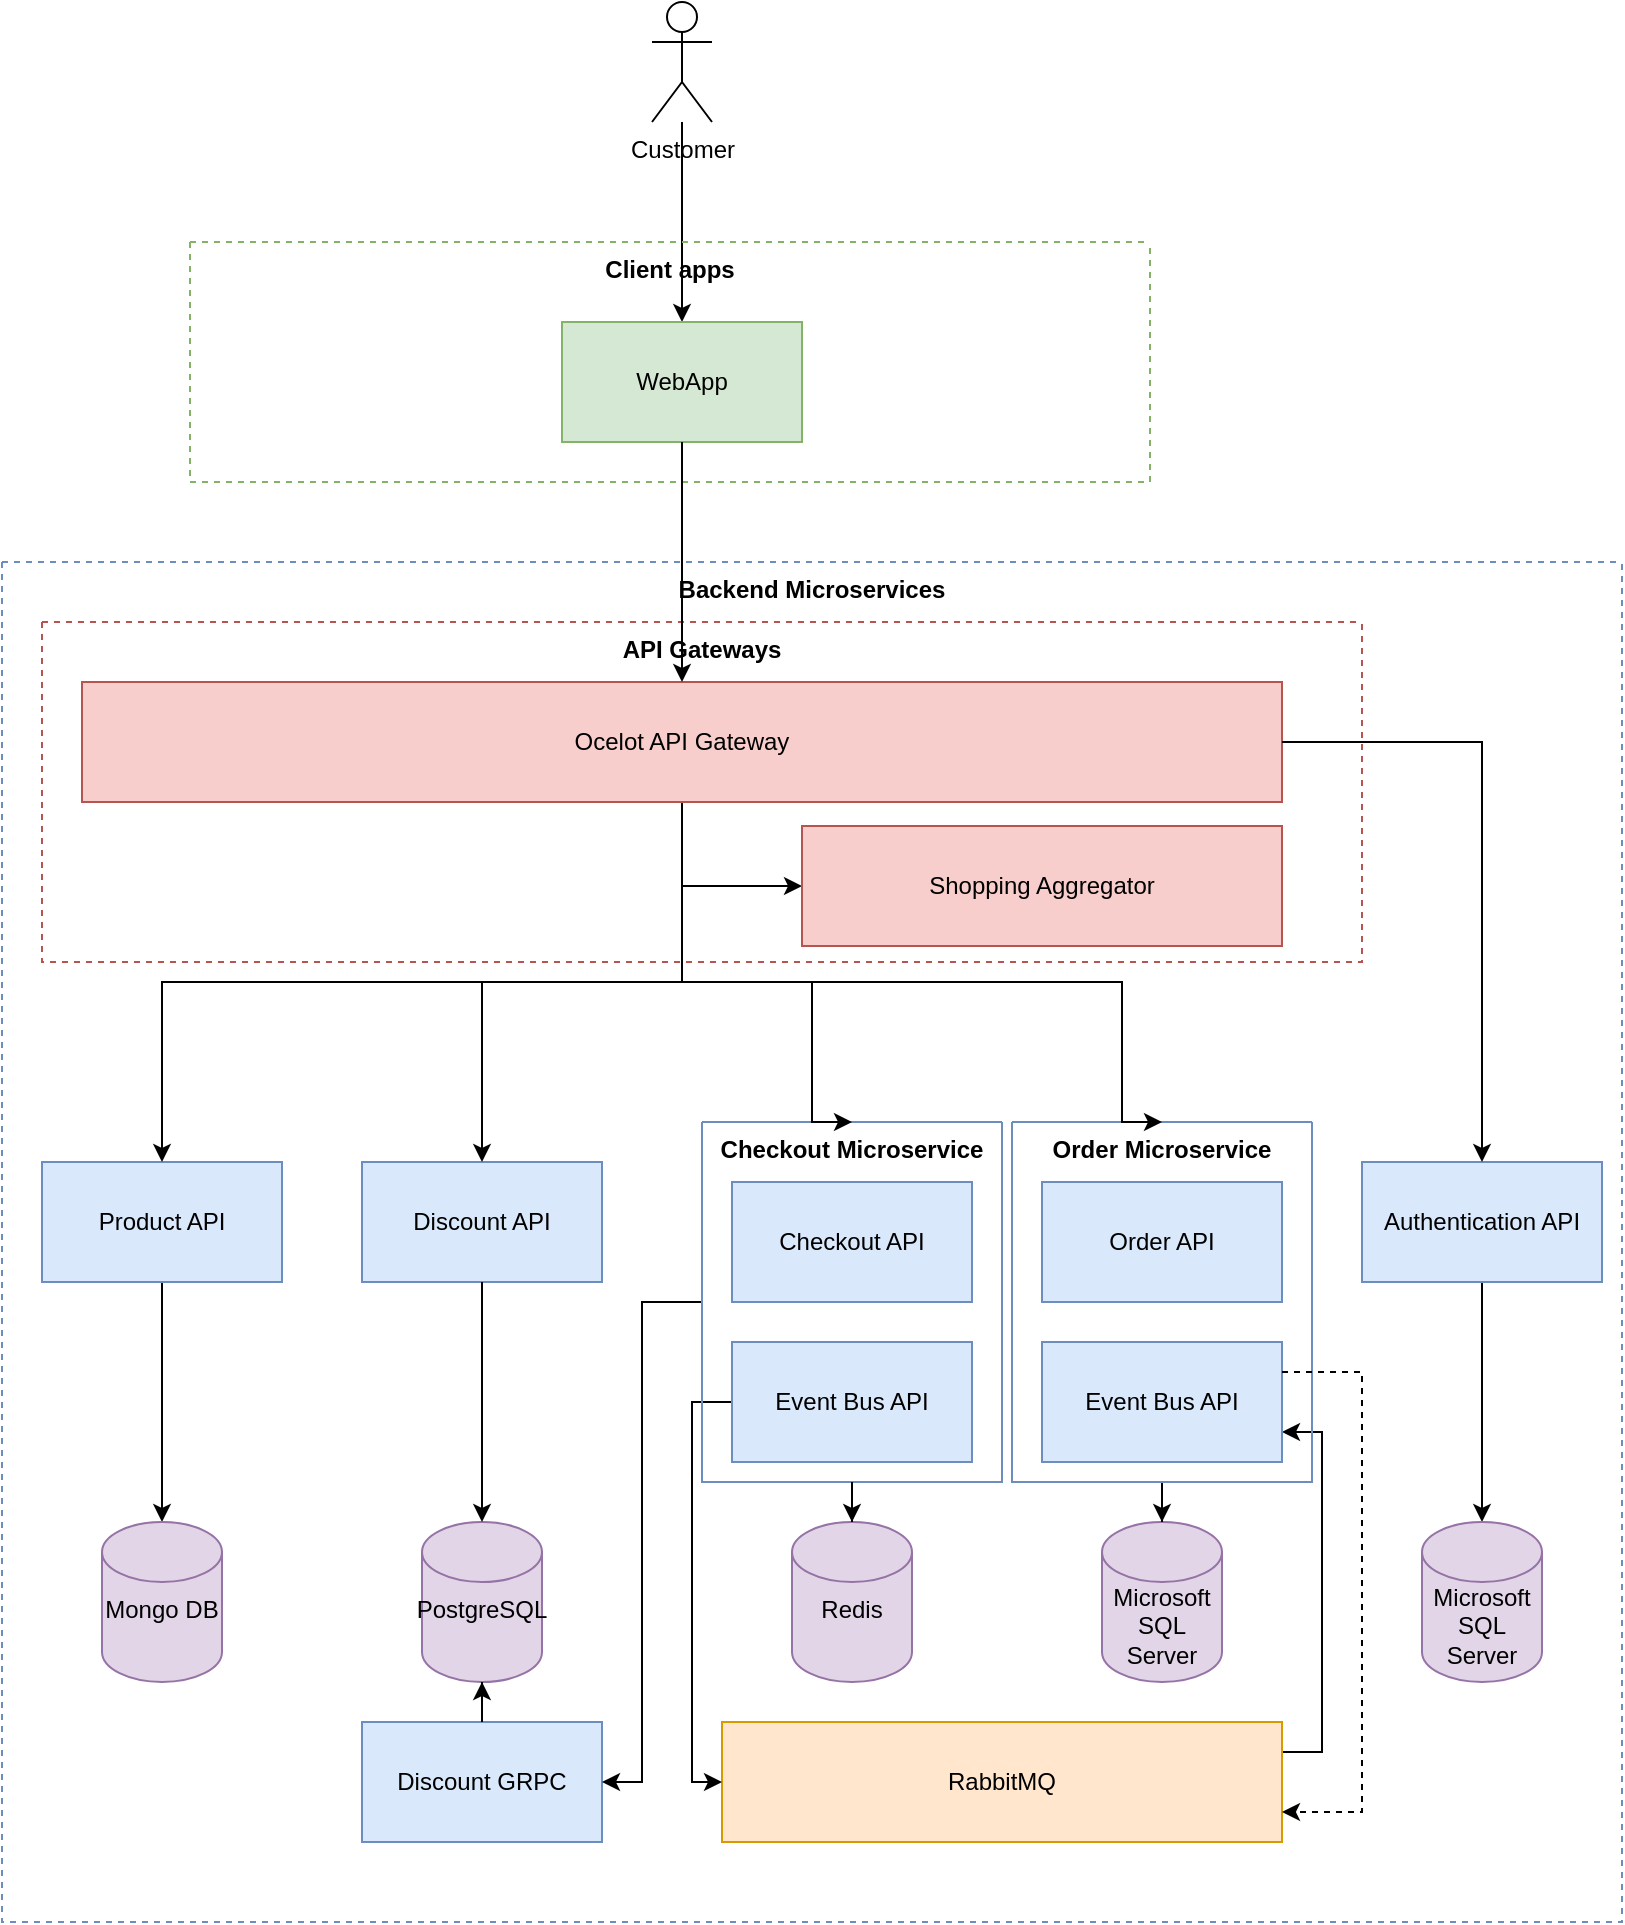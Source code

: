 <mxfile version="22.1.7" type="device">
  <diagram name="Stránka-1" id="DzTBPf2NQRedmn60WAQ7">
    <mxGraphModel dx="1434" dy="827" grid="1" gridSize="10" guides="1" tooltips="1" connect="1" arrows="1" fold="1" page="1" pageScale="1" pageWidth="827" pageHeight="1169" math="0" shadow="0">
      <root>
        <mxCell id="0" />
        <mxCell id="1" parent="0" />
        <mxCell id="-1gSV8o8hZyayR8LGRSl-37" style="edgeStyle=orthogonalEdgeStyle;rounded=0;orthogonalLoop=1;jettySize=auto;html=1;" parent="1" source="-1gSV8o8hZyayR8LGRSl-1" target="-1gSV8o8hZyayR8LGRSl-6" edge="1">
          <mxGeometry relative="1" as="geometry" />
        </mxCell>
        <mxCell id="-1gSV8o8hZyayR8LGRSl-1" value="Customer" style="shape=umlActor;verticalLabelPosition=bottom;verticalAlign=top;html=1;outlineConnect=0;rounded=0;" parent="1" vertex="1">
          <mxGeometry x="335" y="40" width="30" height="60" as="geometry" />
        </mxCell>
        <mxCell id="-1gSV8o8hZyayR8LGRSl-5" value="Client apps" style="swimlane;startSize=0;verticalAlign=top;fillColor=#d5e8d4;strokeColor=#82b366;rounded=0;dashed=1;" parent="1" vertex="1">
          <mxGeometry x="104" y="160" width="480" height="120" as="geometry" />
        </mxCell>
        <mxCell id="-1gSV8o8hZyayR8LGRSl-6" value="WebApp" style="rounded=0;whiteSpace=wrap;html=1;fillColor=#d5e8d4;strokeColor=#82b366;" parent="-1gSV8o8hZyayR8LGRSl-5" vertex="1">
          <mxGeometry x="186" y="40" width="120" height="60" as="geometry" />
        </mxCell>
        <mxCell id="-1gSV8o8hZyayR8LGRSl-10" value="Backend Microservices" style="swimlane;startSize=0;verticalAlign=top;fillColor=#dae8fc;strokeColor=#6c8ebf;rounded=0;dashed=1;" parent="1" vertex="1">
          <mxGeometry x="10" y="320" width="810" height="680" as="geometry" />
        </mxCell>
        <mxCell id="-1gSV8o8hZyayR8LGRSl-31" style="edgeStyle=orthogonalEdgeStyle;rounded=0;orthogonalLoop=1;jettySize=auto;html=1;" parent="-1gSV8o8hZyayR8LGRSl-10" source="-1gSV8o8hZyayR8LGRSl-11" target="-1gSV8o8hZyayR8LGRSl-20" edge="1">
          <mxGeometry relative="1" as="geometry" />
        </mxCell>
        <mxCell id="-1gSV8o8hZyayR8LGRSl-11" value="Product API" style="rounded=0;whiteSpace=wrap;html=1;fillColor=#dae8fc;strokeColor=#6c8ebf;" parent="-1gSV8o8hZyayR8LGRSl-10" vertex="1">
          <mxGeometry x="20" y="300" width="120" height="60" as="geometry" />
        </mxCell>
        <mxCell id="-1gSV8o8hZyayR8LGRSl-27" style="edgeStyle=orthogonalEdgeStyle;rounded=0;orthogonalLoop=1;jettySize=auto;html=1;" parent="-1gSV8o8hZyayR8LGRSl-10" source="-1gSV8o8hZyayR8LGRSl-17" target="-1gSV8o8hZyayR8LGRSl-11" edge="1">
          <mxGeometry relative="1" as="geometry" />
        </mxCell>
        <mxCell id="-1gSV8o8hZyayR8LGRSl-50" style="edgeStyle=orthogonalEdgeStyle;rounded=0;orthogonalLoop=1;jettySize=auto;html=1;entryX=1;entryY=0.75;entryDx=0;entryDy=0;exitX=1;exitY=0.25;exitDx=0;exitDy=0;" parent="-1gSV8o8hZyayR8LGRSl-10" source="-1gSV8o8hZyayR8LGRSl-19" target="-1gSV8o8hZyayR8LGRSl-42" edge="1">
          <mxGeometry relative="1" as="geometry" />
        </mxCell>
        <mxCell id="-1gSV8o8hZyayR8LGRSl-19" value="RabbitMQ" style="rounded=0;whiteSpace=wrap;html=1;fillColor=#ffe6cc;strokeColor=#d79b00;" parent="-1gSV8o8hZyayR8LGRSl-10" vertex="1">
          <mxGeometry x="360" y="580" width="280" height="60" as="geometry" />
        </mxCell>
        <mxCell id="-1gSV8o8hZyayR8LGRSl-20" value="Mongo DB" style="shape=cylinder3;whiteSpace=wrap;html=1;boundedLbl=1;backgroundOutline=1;size=15;fillColor=#e1d5e7;strokeColor=#9673a6;verticalAlign=top;rounded=0;" parent="-1gSV8o8hZyayR8LGRSl-10" vertex="1">
          <mxGeometry x="50" y="480" width="60" height="80" as="geometry" />
        </mxCell>
        <mxCell id="-1gSV8o8hZyayR8LGRSl-22" value="Redis" style="shape=cylinder3;whiteSpace=wrap;html=1;boundedLbl=1;backgroundOutline=1;size=15;fillColor=#e1d5e7;strokeColor=#9673a6;verticalAlign=top;rounded=0;" parent="-1gSV8o8hZyayR8LGRSl-10" vertex="1">
          <mxGeometry x="395" y="480" width="60" height="80" as="geometry" />
        </mxCell>
        <mxCell id="-1gSV8o8hZyayR8LGRSl-23" value="Microsoft SQL Server" style="shape=cylinder3;whiteSpace=wrap;html=1;boundedLbl=1;backgroundOutline=1;size=15;fillColor=#e1d5e7;strokeColor=#9673a6;verticalAlign=bottom;rounded=0;" parent="-1gSV8o8hZyayR8LGRSl-10" vertex="1">
          <mxGeometry x="550" y="480" width="60" height="80" as="geometry" />
        </mxCell>
        <mxCell id="-1gSV8o8hZyayR8LGRSl-12" value="Discount API" style="rounded=0;whiteSpace=wrap;html=1;fillColor=#dae8fc;strokeColor=#6c8ebf;" parent="-1gSV8o8hZyayR8LGRSl-10" vertex="1">
          <mxGeometry x="180" y="300" width="120" height="60" as="geometry" />
        </mxCell>
        <mxCell id="-1gSV8o8hZyayR8LGRSl-26" style="edgeStyle=orthogonalEdgeStyle;rounded=0;orthogonalLoop=1;jettySize=auto;html=1;" parent="-1gSV8o8hZyayR8LGRSl-10" source="-1gSV8o8hZyayR8LGRSl-17" target="-1gSV8o8hZyayR8LGRSl-12" edge="1">
          <mxGeometry relative="1" as="geometry" />
        </mxCell>
        <mxCell id="-1gSV8o8hZyayR8LGRSl-13" value="Discount GRPC" style="rounded=0;whiteSpace=wrap;html=1;fillColor=#dae8fc;strokeColor=#6c8ebf;" parent="-1gSV8o8hZyayR8LGRSl-10" vertex="1">
          <mxGeometry x="180" y="580" width="120" height="60" as="geometry" />
        </mxCell>
        <mxCell id="-1gSV8o8hZyayR8LGRSl-21" value="PostgreSQL" style="shape=cylinder3;whiteSpace=wrap;html=1;boundedLbl=1;backgroundOutline=1;size=15;fillColor=#e1d5e7;strokeColor=#9673a6;verticalAlign=top;rounded=0;" parent="-1gSV8o8hZyayR8LGRSl-10" vertex="1">
          <mxGeometry x="210" y="480" width="60" height="80" as="geometry" />
        </mxCell>
        <mxCell id="-1gSV8o8hZyayR8LGRSl-30" style="edgeStyle=orthogonalEdgeStyle;rounded=0;orthogonalLoop=1;jettySize=auto;html=1;" parent="-1gSV8o8hZyayR8LGRSl-10" source="-1gSV8o8hZyayR8LGRSl-12" target="-1gSV8o8hZyayR8LGRSl-21" edge="1">
          <mxGeometry relative="1" as="geometry" />
        </mxCell>
        <mxCell id="-1gSV8o8hZyayR8LGRSl-34" style="edgeStyle=orthogonalEdgeStyle;rounded=0;orthogonalLoop=1;jettySize=auto;html=1;" parent="-1gSV8o8hZyayR8LGRSl-10" source="-1gSV8o8hZyayR8LGRSl-13" target="-1gSV8o8hZyayR8LGRSl-21" edge="1">
          <mxGeometry relative="1" as="geometry" />
        </mxCell>
        <mxCell id="-1gSV8o8hZyayR8LGRSl-49" style="edgeStyle=orthogonalEdgeStyle;rounded=0;orthogonalLoop=1;jettySize=auto;html=1;entryX=0;entryY=0.5;entryDx=0;entryDy=0;exitX=0;exitY=0.5;exitDx=0;exitDy=0;" parent="-1gSV8o8hZyayR8LGRSl-10" source="-1gSV8o8hZyayR8LGRSl-40" target="-1gSV8o8hZyayR8LGRSl-19" edge="1">
          <mxGeometry relative="1" as="geometry" />
        </mxCell>
        <mxCell id="-1gSV8o8hZyayR8LGRSl-52" style="edgeStyle=orthogonalEdgeStyle;orthogonalLoop=1;jettySize=auto;html=1;entryX=1;entryY=0.5;entryDx=0;entryDy=0;rounded=0;" parent="-1gSV8o8hZyayR8LGRSl-10" source="-1gSV8o8hZyayR8LGRSl-45" target="-1gSV8o8hZyayR8LGRSl-13" edge="1">
          <mxGeometry relative="1" as="geometry">
            <Array as="points">
              <mxPoint x="320" y="370" />
              <mxPoint x="320" y="610" />
            </Array>
          </mxGeometry>
        </mxCell>
        <mxCell id="-1gSV8o8hZyayR8LGRSl-45" value="Checkout Microservice" style="swimlane;startSize=0;verticalAlign=top;fillColor=#dae8fc;strokeColor=#6c8ebf;rounded=0;" parent="-1gSV8o8hZyayR8LGRSl-10" vertex="1">
          <mxGeometry x="350" y="280" width="150" height="180" as="geometry" />
        </mxCell>
        <mxCell id="-1gSV8o8hZyayR8LGRSl-15" value="Checkout API" style="rounded=0;whiteSpace=wrap;html=1;fillColor=#dae8fc;strokeColor=#6c8ebf;" parent="-1gSV8o8hZyayR8LGRSl-45" vertex="1">
          <mxGeometry x="15" y="30" width="120" height="60" as="geometry" />
        </mxCell>
        <mxCell id="-1gSV8o8hZyayR8LGRSl-40" value="Event Bus API" style="rounded=0;whiteSpace=wrap;html=1;fillColor=#dae8fc;strokeColor=#6c8ebf;" parent="-1gSV8o8hZyayR8LGRSl-45" vertex="1">
          <mxGeometry x="15" y="110" width="120" height="60" as="geometry" />
        </mxCell>
        <mxCell id="-1gSV8o8hZyayR8LGRSl-28" style="rounded=0;orthogonalLoop=1;jettySize=auto;html=1;entryX=0.5;entryY=0;entryDx=0;entryDy=0;edgeStyle=orthogonalEdgeStyle;" parent="-1gSV8o8hZyayR8LGRSl-10" source="-1gSV8o8hZyayR8LGRSl-17" target="-1gSV8o8hZyayR8LGRSl-45" edge="1">
          <mxGeometry relative="1" as="geometry">
            <Array as="points">
              <mxPoint x="340" y="210" />
              <mxPoint x="405" y="210" />
            </Array>
          </mxGeometry>
        </mxCell>
        <mxCell id="-1gSV8o8hZyayR8LGRSl-48" style="edgeStyle=orthogonalEdgeStyle;rounded=0;orthogonalLoop=1;jettySize=auto;html=1;" parent="-1gSV8o8hZyayR8LGRSl-10" source="-1gSV8o8hZyayR8LGRSl-46" target="-1gSV8o8hZyayR8LGRSl-23" edge="1">
          <mxGeometry relative="1" as="geometry" />
        </mxCell>
        <mxCell id="-1gSV8o8hZyayR8LGRSl-46" value="Order Microservice" style="swimlane;startSize=0;verticalAlign=top;fillColor=#dae8fc;strokeColor=#6c8ebf;rounded=0;" parent="-1gSV8o8hZyayR8LGRSl-10" vertex="1">
          <mxGeometry x="505" y="280" width="150" height="180" as="geometry" />
        </mxCell>
        <mxCell id="-1gSV8o8hZyayR8LGRSl-16" value="Order API" style="rounded=0;whiteSpace=wrap;html=1;fillColor=#dae8fc;strokeColor=#6c8ebf;" parent="-1gSV8o8hZyayR8LGRSl-46" vertex="1">
          <mxGeometry x="15" y="30" width="120" height="60" as="geometry" />
        </mxCell>
        <mxCell id="-1gSV8o8hZyayR8LGRSl-42" value="Event Bus API" style="rounded=0;whiteSpace=wrap;html=1;fillColor=#dae8fc;strokeColor=#6c8ebf;" parent="-1gSV8o8hZyayR8LGRSl-46" vertex="1">
          <mxGeometry x="15" y="110" width="120" height="60" as="geometry" />
        </mxCell>
        <mxCell id="-1gSV8o8hZyayR8LGRSl-29" style="edgeStyle=orthogonalEdgeStyle;rounded=0;orthogonalLoop=1;jettySize=auto;html=1;entryX=0.5;entryY=0;entryDx=0;entryDy=0;" parent="-1gSV8o8hZyayR8LGRSl-10" source="-1gSV8o8hZyayR8LGRSl-17" target="-1gSV8o8hZyayR8LGRSl-46" edge="1">
          <mxGeometry relative="1" as="geometry">
            <mxPoint x="580" y="280" as="targetPoint" />
            <Array as="points">
              <mxPoint x="340" y="210" />
              <mxPoint x="560" y="210" />
            </Array>
          </mxGeometry>
        </mxCell>
        <mxCell id="-1gSV8o8hZyayR8LGRSl-47" style="edgeStyle=orthogonalEdgeStyle;rounded=0;orthogonalLoop=1;jettySize=auto;html=1;entryX=0.5;entryY=0;entryDx=0;entryDy=0;entryPerimeter=0;" parent="-1gSV8o8hZyayR8LGRSl-10" source="-1gSV8o8hZyayR8LGRSl-45" target="-1gSV8o8hZyayR8LGRSl-22" edge="1">
          <mxGeometry relative="1" as="geometry" />
        </mxCell>
        <mxCell id="-1gSV8o8hZyayR8LGRSl-51" style="edgeStyle=orthogonalEdgeStyle;rounded=0;orthogonalLoop=1;jettySize=auto;html=1;entryX=1;entryY=0.75;entryDx=0;entryDy=0;exitX=1;exitY=0.25;exitDx=0;exitDy=0;dashed=1;" parent="-1gSV8o8hZyayR8LGRSl-10" source="-1gSV8o8hZyayR8LGRSl-42" target="-1gSV8o8hZyayR8LGRSl-19" edge="1">
          <mxGeometry relative="1" as="geometry">
            <Array as="points">
              <mxPoint x="680" y="405" />
              <mxPoint x="680" y="625" />
            </Array>
          </mxGeometry>
        </mxCell>
        <mxCell id="-1gSV8o8hZyayR8LGRSl-55" value="API Gateways" style="swimlane;startSize=0;fillColor=#f8cecc;strokeColor=#b85450;dashed=1;verticalAlign=top;rounded=0;" parent="-1gSV8o8hZyayR8LGRSl-10" vertex="1">
          <mxGeometry x="20" y="30" width="660" height="170" as="geometry" />
        </mxCell>
        <mxCell id="-1gSV8o8hZyayR8LGRSl-57" style="edgeStyle=orthogonalEdgeStyle;orthogonalLoop=1;jettySize=auto;html=1;entryX=0;entryY=0.5;entryDx=0;entryDy=0;rounded=0;" parent="-1gSV8o8hZyayR8LGRSl-55" source="-1gSV8o8hZyayR8LGRSl-17" target="-1gSV8o8hZyayR8LGRSl-18" edge="1">
          <mxGeometry relative="1" as="geometry" />
        </mxCell>
        <mxCell id="-1gSV8o8hZyayR8LGRSl-17" value="Ocelot API Gateway" style="rounded=0;whiteSpace=wrap;html=1;fillColor=#f8cecc;strokeColor=#b85450;" parent="-1gSV8o8hZyayR8LGRSl-55" vertex="1">
          <mxGeometry x="20" y="30" width="600" height="60" as="geometry" />
        </mxCell>
        <mxCell id="-1gSV8o8hZyayR8LGRSl-18" value="Shopping Aggregator" style="rounded=0;whiteSpace=wrap;html=1;fillColor=#f8cecc;strokeColor=#b85450;" parent="-1gSV8o8hZyayR8LGRSl-55" vertex="1">
          <mxGeometry x="380" y="102" width="240" height="60" as="geometry" />
        </mxCell>
        <mxCell id="1N-GyS-ibqB0ALGiF-8u-3" style="edgeStyle=orthogonalEdgeStyle;rounded=0;orthogonalLoop=1;jettySize=auto;html=1;" edge="1" parent="-1gSV8o8hZyayR8LGRSl-10" source="1N-GyS-ibqB0ALGiF-8u-1" target="1N-GyS-ibqB0ALGiF-8u-2">
          <mxGeometry relative="1" as="geometry" />
        </mxCell>
        <mxCell id="1N-GyS-ibqB0ALGiF-8u-1" value="Authentication API" style="rounded=0;whiteSpace=wrap;html=1;fillColor=#dae8fc;strokeColor=#6c8ebf;" vertex="1" parent="-1gSV8o8hZyayR8LGRSl-10">
          <mxGeometry x="680" y="300" width="120" height="60" as="geometry" />
        </mxCell>
        <mxCell id="1N-GyS-ibqB0ALGiF-8u-2" value="Microsoft SQL Server" style="shape=cylinder3;whiteSpace=wrap;html=1;boundedLbl=1;backgroundOutline=1;size=15;fillColor=#e1d5e7;strokeColor=#9673a6;verticalAlign=bottom;rounded=0;" vertex="1" parent="-1gSV8o8hZyayR8LGRSl-10">
          <mxGeometry x="710" y="480" width="60" height="80" as="geometry" />
        </mxCell>
        <mxCell id="1N-GyS-ibqB0ALGiF-8u-4" style="edgeStyle=orthogonalEdgeStyle;rounded=0;orthogonalLoop=1;jettySize=auto;html=1;" edge="1" parent="-1gSV8o8hZyayR8LGRSl-10" source="-1gSV8o8hZyayR8LGRSl-17" target="1N-GyS-ibqB0ALGiF-8u-1">
          <mxGeometry relative="1" as="geometry" />
        </mxCell>
        <mxCell id="-1gSV8o8hZyayR8LGRSl-24" style="edgeStyle=orthogonalEdgeStyle;rounded=0;orthogonalLoop=1;jettySize=auto;html=1;entryX=0.5;entryY=0;entryDx=0;entryDy=0;" parent="1" source="-1gSV8o8hZyayR8LGRSl-6" target="-1gSV8o8hZyayR8LGRSl-17" edge="1">
          <mxGeometry relative="1" as="geometry" />
        </mxCell>
      </root>
    </mxGraphModel>
  </diagram>
</mxfile>
